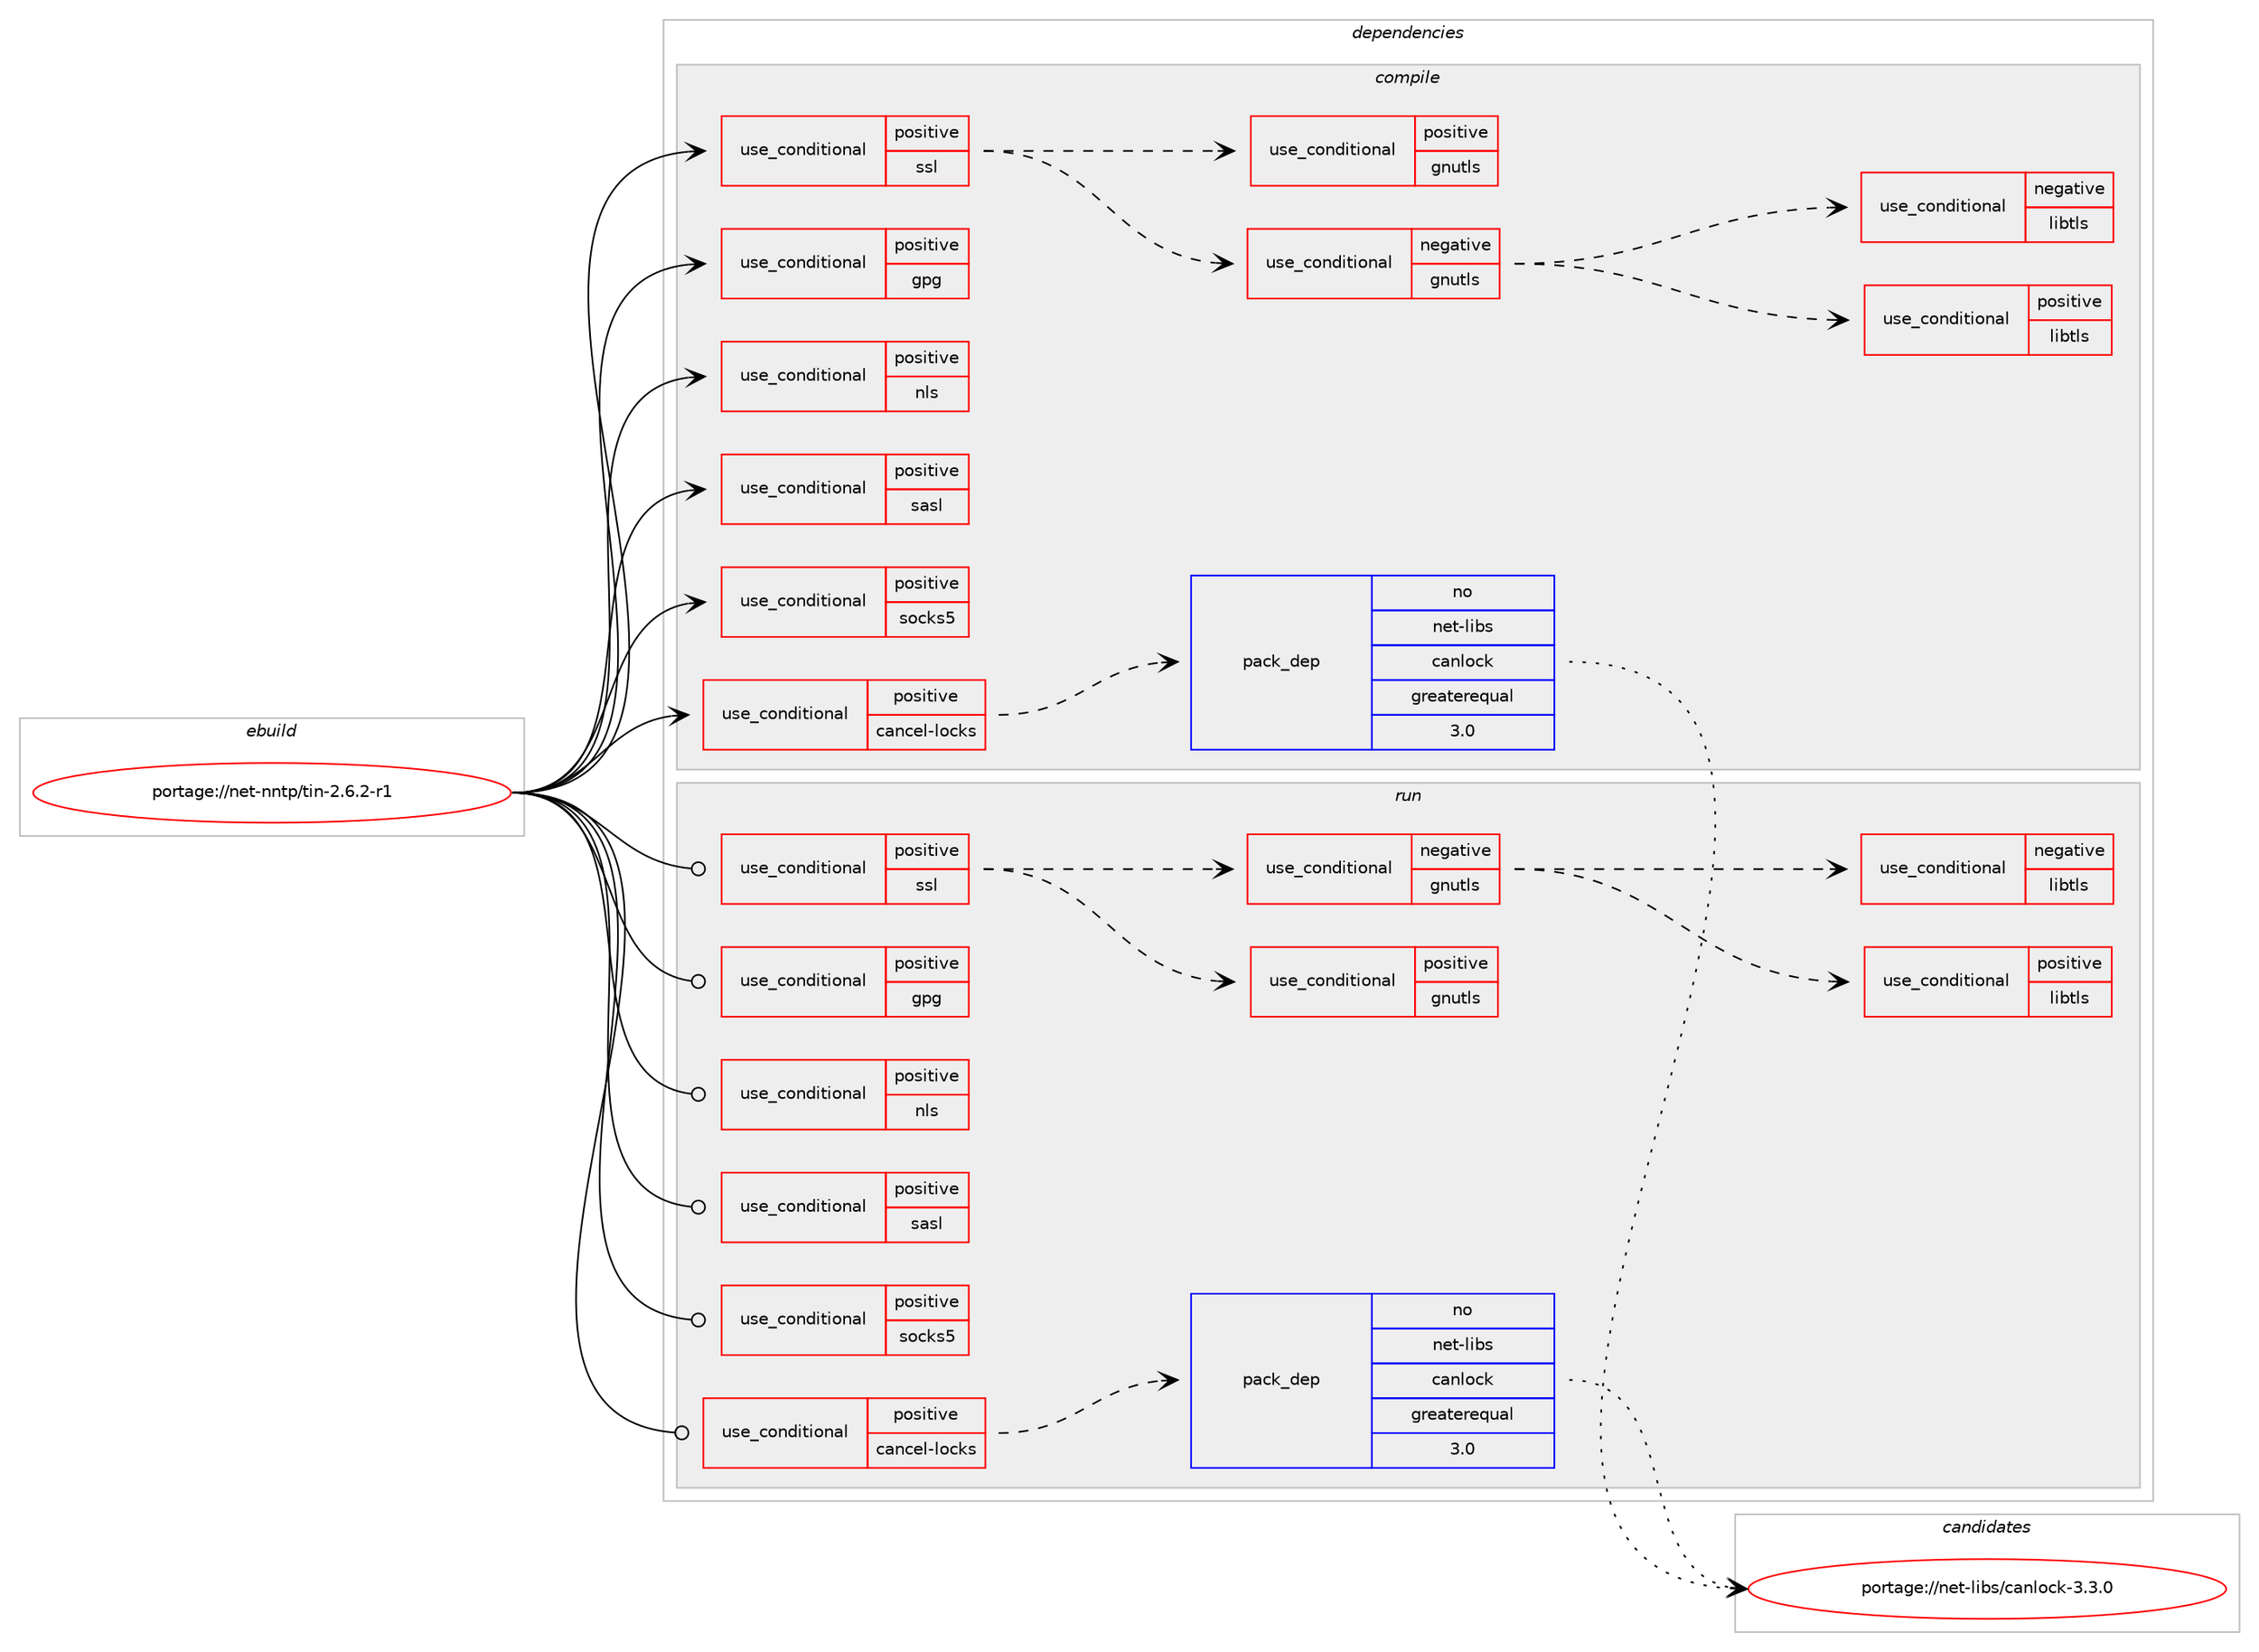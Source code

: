 digraph prolog {

# *************
# Graph options
# *************

newrank=true;
concentrate=true;
compound=true;
graph [rankdir=LR,fontname=Helvetica,fontsize=10,ranksep=1.5];#, ranksep=2.5, nodesep=0.2];
edge  [arrowhead=vee];
node  [fontname=Helvetica,fontsize=10];

# **********
# The ebuild
# **********

subgraph cluster_leftcol {
color=gray;
rank=same;
label=<<i>ebuild</i>>;
id [label="portage://net-nntp/tin-2.6.2-r1", color=red, width=4, href="../net-nntp/tin-2.6.2-r1.svg"];
}

# ****************
# The dependencies
# ****************

subgraph cluster_midcol {
color=gray;
label=<<i>dependencies</i>>;
subgraph cluster_compile {
fillcolor="#eeeeee";
style=filled;
label=<<i>compile</i>>;
subgraph cond97684 {
dependency192400 [label=<<TABLE BORDER="0" CELLBORDER="1" CELLSPACING="0" CELLPADDING="4"><TR><TD ROWSPAN="3" CELLPADDING="10">use_conditional</TD></TR><TR><TD>positive</TD></TR><TR><TD>cancel-locks</TD></TR></TABLE>>, shape=none, color=red];
subgraph pack92033 {
dependency192401 [label=<<TABLE BORDER="0" CELLBORDER="1" CELLSPACING="0" CELLPADDING="4" WIDTH="220"><TR><TD ROWSPAN="6" CELLPADDING="30">pack_dep</TD></TR><TR><TD WIDTH="110">no</TD></TR><TR><TD>net-libs</TD></TR><TR><TD>canlock</TD></TR><TR><TD>greaterequal</TD></TR><TR><TD>3.0</TD></TR></TABLE>>, shape=none, color=blue];
}
dependency192400:e -> dependency192401:w [weight=20,style="dashed",arrowhead="vee"];
}
id:e -> dependency192400:w [weight=20,style="solid",arrowhead="vee"];
subgraph cond97685 {
dependency192402 [label=<<TABLE BORDER="0" CELLBORDER="1" CELLSPACING="0" CELLPADDING="4"><TR><TD ROWSPAN="3" CELLPADDING="10">use_conditional</TD></TR><TR><TD>positive</TD></TR><TR><TD>gpg</TD></TR></TABLE>>, shape=none, color=red];
# *** BEGIN UNKNOWN DEPENDENCY TYPE (TODO) ***
# dependency192402 -> package_dependency(portage://net-nntp/tin-2.6.2-r1,install,no,app-crypt,gnupg,none,[,,],[],[])
# *** END UNKNOWN DEPENDENCY TYPE (TODO) ***

}
id:e -> dependency192402:w [weight=20,style="solid",arrowhead="vee"];
subgraph cond97686 {
dependency192403 [label=<<TABLE BORDER="0" CELLBORDER="1" CELLSPACING="0" CELLPADDING="4"><TR><TD ROWSPAN="3" CELLPADDING="10">use_conditional</TD></TR><TR><TD>positive</TD></TR><TR><TD>nls</TD></TR></TABLE>>, shape=none, color=red];
# *** BEGIN UNKNOWN DEPENDENCY TYPE (TODO) ***
# dependency192403 -> package_dependency(portage://net-nntp/tin-2.6.2-r1,install,no,virtual,libintl,none,[,,],[],[])
# *** END UNKNOWN DEPENDENCY TYPE (TODO) ***

}
id:e -> dependency192403:w [weight=20,style="solid",arrowhead="vee"];
subgraph cond97687 {
dependency192404 [label=<<TABLE BORDER="0" CELLBORDER="1" CELLSPACING="0" CELLPADDING="4"><TR><TD ROWSPAN="3" CELLPADDING="10">use_conditional</TD></TR><TR><TD>positive</TD></TR><TR><TD>sasl</TD></TR></TABLE>>, shape=none, color=red];
# *** BEGIN UNKNOWN DEPENDENCY TYPE (TODO) ***
# dependency192404 -> package_dependency(portage://net-nntp/tin-2.6.2-r1,install,no,virtual,gsasl,none,[,,],[],[])
# *** END UNKNOWN DEPENDENCY TYPE (TODO) ***

}
id:e -> dependency192404:w [weight=20,style="solid",arrowhead="vee"];
subgraph cond97688 {
dependency192405 [label=<<TABLE BORDER="0" CELLBORDER="1" CELLSPACING="0" CELLPADDING="4"><TR><TD ROWSPAN="3" CELLPADDING="10">use_conditional</TD></TR><TR><TD>positive</TD></TR><TR><TD>socks5</TD></TR></TABLE>>, shape=none, color=red];
# *** BEGIN UNKNOWN DEPENDENCY TYPE (TODO) ***
# dependency192405 -> package_dependency(portage://net-nntp/tin-2.6.2-r1,install,no,net-proxy,dante,none,[,,],[],[])
# *** END UNKNOWN DEPENDENCY TYPE (TODO) ***

}
id:e -> dependency192405:w [weight=20,style="solid",arrowhead="vee"];
subgraph cond97689 {
dependency192406 [label=<<TABLE BORDER="0" CELLBORDER="1" CELLSPACING="0" CELLPADDING="4"><TR><TD ROWSPAN="3" CELLPADDING="10">use_conditional</TD></TR><TR><TD>positive</TD></TR><TR><TD>ssl</TD></TR></TABLE>>, shape=none, color=red];
subgraph cond97690 {
dependency192407 [label=<<TABLE BORDER="0" CELLBORDER="1" CELLSPACING="0" CELLPADDING="4"><TR><TD ROWSPAN="3" CELLPADDING="10">use_conditional</TD></TR><TR><TD>positive</TD></TR><TR><TD>gnutls</TD></TR></TABLE>>, shape=none, color=red];
# *** BEGIN UNKNOWN DEPENDENCY TYPE (TODO) ***
# dependency192407 -> package_dependency(portage://net-nntp/tin-2.6.2-r1,install,no,net-libs,gnutls,none,[,,],any_same_slot,[])
# *** END UNKNOWN DEPENDENCY TYPE (TODO) ***

}
dependency192406:e -> dependency192407:w [weight=20,style="dashed",arrowhead="vee"];
subgraph cond97691 {
dependency192408 [label=<<TABLE BORDER="0" CELLBORDER="1" CELLSPACING="0" CELLPADDING="4"><TR><TD ROWSPAN="3" CELLPADDING="10">use_conditional</TD></TR><TR><TD>negative</TD></TR><TR><TD>gnutls</TD></TR></TABLE>>, shape=none, color=red];
subgraph cond97692 {
dependency192409 [label=<<TABLE BORDER="0" CELLBORDER="1" CELLSPACING="0" CELLPADDING="4"><TR><TD ROWSPAN="3" CELLPADDING="10">use_conditional</TD></TR><TR><TD>positive</TD></TR><TR><TD>libtls</TD></TR></TABLE>>, shape=none, color=red];
# *** BEGIN UNKNOWN DEPENDENCY TYPE (TODO) ***
# dependency192409 -> package_dependency(portage://net-nntp/tin-2.6.2-r1,install,no,dev-libs,libretls,none,[,,],any_same_slot,[])
# *** END UNKNOWN DEPENDENCY TYPE (TODO) ***

}
dependency192408:e -> dependency192409:w [weight=20,style="dashed",arrowhead="vee"];
subgraph cond97693 {
dependency192410 [label=<<TABLE BORDER="0" CELLBORDER="1" CELLSPACING="0" CELLPADDING="4"><TR><TD ROWSPAN="3" CELLPADDING="10">use_conditional</TD></TR><TR><TD>negative</TD></TR><TR><TD>libtls</TD></TR></TABLE>>, shape=none, color=red];
# *** BEGIN UNKNOWN DEPENDENCY TYPE (TODO) ***
# dependency192410 -> package_dependency(portage://net-nntp/tin-2.6.2-r1,install,no,dev-libs,openssl,none,[,,],any_same_slot,[])
# *** END UNKNOWN DEPENDENCY TYPE (TODO) ***

}
dependency192408:e -> dependency192410:w [weight=20,style="dashed",arrowhead="vee"];
}
dependency192406:e -> dependency192408:w [weight=20,style="dashed",arrowhead="vee"];
}
id:e -> dependency192406:w [weight=20,style="solid",arrowhead="vee"];
# *** BEGIN UNKNOWN DEPENDENCY TYPE (TODO) ***
# id -> package_dependency(portage://net-nntp/tin-2.6.2-r1,install,no,dev-libs,icu,none,[,,],any_same_slot,[])
# *** END UNKNOWN DEPENDENCY TYPE (TODO) ***

# *** BEGIN UNKNOWN DEPENDENCY TYPE (TODO) ***
# id -> package_dependency(portage://net-nntp/tin-2.6.2-r1,install,no,dev-libs,libpcre2,none,[,,],any_same_slot,[])
# *** END UNKNOWN DEPENDENCY TYPE (TODO) ***

# *** BEGIN UNKNOWN DEPENDENCY TYPE (TODO) ***
# id -> package_dependency(portage://net-nntp/tin-2.6.2-r1,install,no,dev-libs,uulib,none,[,,],[],[])
# *** END UNKNOWN DEPENDENCY TYPE (TODO) ***

# *** BEGIN UNKNOWN DEPENDENCY TYPE (TODO) ***
# id -> package_dependency(portage://net-nntp/tin-2.6.2-r1,install,no,sys-libs,ncurses,none,[,,],any_same_slot,[])
# *** END UNKNOWN DEPENDENCY TYPE (TODO) ***

# *** BEGIN UNKNOWN DEPENDENCY TYPE (TODO) ***
# id -> package_dependency(portage://net-nntp/tin-2.6.2-r1,install,no,virtual,libiconv,none,[,,],[],[])
# *** END UNKNOWN DEPENDENCY TYPE (TODO) ***

}
subgraph cluster_compileandrun {
fillcolor="#eeeeee";
style=filled;
label=<<i>compile and run</i>>;
}
subgraph cluster_run {
fillcolor="#eeeeee";
style=filled;
label=<<i>run</i>>;
subgraph cond97694 {
dependency192411 [label=<<TABLE BORDER="0" CELLBORDER="1" CELLSPACING="0" CELLPADDING="4"><TR><TD ROWSPAN="3" CELLPADDING="10">use_conditional</TD></TR><TR><TD>positive</TD></TR><TR><TD>cancel-locks</TD></TR></TABLE>>, shape=none, color=red];
subgraph pack92034 {
dependency192412 [label=<<TABLE BORDER="0" CELLBORDER="1" CELLSPACING="0" CELLPADDING="4" WIDTH="220"><TR><TD ROWSPAN="6" CELLPADDING="30">pack_dep</TD></TR><TR><TD WIDTH="110">no</TD></TR><TR><TD>net-libs</TD></TR><TR><TD>canlock</TD></TR><TR><TD>greaterequal</TD></TR><TR><TD>3.0</TD></TR></TABLE>>, shape=none, color=blue];
}
dependency192411:e -> dependency192412:w [weight=20,style="dashed",arrowhead="vee"];
}
id:e -> dependency192411:w [weight=20,style="solid",arrowhead="odot"];
subgraph cond97695 {
dependency192413 [label=<<TABLE BORDER="0" CELLBORDER="1" CELLSPACING="0" CELLPADDING="4"><TR><TD ROWSPAN="3" CELLPADDING="10">use_conditional</TD></TR><TR><TD>positive</TD></TR><TR><TD>gpg</TD></TR></TABLE>>, shape=none, color=red];
# *** BEGIN UNKNOWN DEPENDENCY TYPE (TODO) ***
# dependency192413 -> package_dependency(portage://net-nntp/tin-2.6.2-r1,run,no,app-crypt,gnupg,none,[,,],[],[])
# *** END UNKNOWN DEPENDENCY TYPE (TODO) ***

}
id:e -> dependency192413:w [weight=20,style="solid",arrowhead="odot"];
subgraph cond97696 {
dependency192414 [label=<<TABLE BORDER="0" CELLBORDER="1" CELLSPACING="0" CELLPADDING="4"><TR><TD ROWSPAN="3" CELLPADDING="10">use_conditional</TD></TR><TR><TD>positive</TD></TR><TR><TD>nls</TD></TR></TABLE>>, shape=none, color=red];
# *** BEGIN UNKNOWN DEPENDENCY TYPE (TODO) ***
# dependency192414 -> package_dependency(portage://net-nntp/tin-2.6.2-r1,run,no,virtual,libintl,none,[,,],[],[])
# *** END UNKNOWN DEPENDENCY TYPE (TODO) ***

}
id:e -> dependency192414:w [weight=20,style="solid",arrowhead="odot"];
subgraph cond97697 {
dependency192415 [label=<<TABLE BORDER="0" CELLBORDER="1" CELLSPACING="0" CELLPADDING="4"><TR><TD ROWSPAN="3" CELLPADDING="10">use_conditional</TD></TR><TR><TD>positive</TD></TR><TR><TD>sasl</TD></TR></TABLE>>, shape=none, color=red];
# *** BEGIN UNKNOWN DEPENDENCY TYPE (TODO) ***
# dependency192415 -> package_dependency(portage://net-nntp/tin-2.6.2-r1,run,no,virtual,gsasl,none,[,,],[],[])
# *** END UNKNOWN DEPENDENCY TYPE (TODO) ***

}
id:e -> dependency192415:w [weight=20,style="solid",arrowhead="odot"];
subgraph cond97698 {
dependency192416 [label=<<TABLE BORDER="0" CELLBORDER="1" CELLSPACING="0" CELLPADDING="4"><TR><TD ROWSPAN="3" CELLPADDING="10">use_conditional</TD></TR><TR><TD>positive</TD></TR><TR><TD>socks5</TD></TR></TABLE>>, shape=none, color=red];
# *** BEGIN UNKNOWN DEPENDENCY TYPE (TODO) ***
# dependency192416 -> package_dependency(portage://net-nntp/tin-2.6.2-r1,run,no,net-proxy,dante,none,[,,],[],[])
# *** END UNKNOWN DEPENDENCY TYPE (TODO) ***

}
id:e -> dependency192416:w [weight=20,style="solid",arrowhead="odot"];
subgraph cond97699 {
dependency192417 [label=<<TABLE BORDER="0" CELLBORDER="1" CELLSPACING="0" CELLPADDING="4"><TR><TD ROWSPAN="3" CELLPADDING="10">use_conditional</TD></TR><TR><TD>positive</TD></TR><TR><TD>ssl</TD></TR></TABLE>>, shape=none, color=red];
subgraph cond97700 {
dependency192418 [label=<<TABLE BORDER="0" CELLBORDER="1" CELLSPACING="0" CELLPADDING="4"><TR><TD ROWSPAN="3" CELLPADDING="10">use_conditional</TD></TR><TR><TD>positive</TD></TR><TR><TD>gnutls</TD></TR></TABLE>>, shape=none, color=red];
# *** BEGIN UNKNOWN DEPENDENCY TYPE (TODO) ***
# dependency192418 -> package_dependency(portage://net-nntp/tin-2.6.2-r1,run,no,net-libs,gnutls,none,[,,],any_same_slot,[])
# *** END UNKNOWN DEPENDENCY TYPE (TODO) ***

}
dependency192417:e -> dependency192418:w [weight=20,style="dashed",arrowhead="vee"];
subgraph cond97701 {
dependency192419 [label=<<TABLE BORDER="0" CELLBORDER="1" CELLSPACING="0" CELLPADDING="4"><TR><TD ROWSPAN="3" CELLPADDING="10">use_conditional</TD></TR><TR><TD>negative</TD></TR><TR><TD>gnutls</TD></TR></TABLE>>, shape=none, color=red];
subgraph cond97702 {
dependency192420 [label=<<TABLE BORDER="0" CELLBORDER="1" CELLSPACING="0" CELLPADDING="4"><TR><TD ROWSPAN="3" CELLPADDING="10">use_conditional</TD></TR><TR><TD>positive</TD></TR><TR><TD>libtls</TD></TR></TABLE>>, shape=none, color=red];
# *** BEGIN UNKNOWN DEPENDENCY TYPE (TODO) ***
# dependency192420 -> package_dependency(portage://net-nntp/tin-2.6.2-r1,run,no,dev-libs,libretls,none,[,,],any_same_slot,[])
# *** END UNKNOWN DEPENDENCY TYPE (TODO) ***

}
dependency192419:e -> dependency192420:w [weight=20,style="dashed",arrowhead="vee"];
subgraph cond97703 {
dependency192421 [label=<<TABLE BORDER="0" CELLBORDER="1" CELLSPACING="0" CELLPADDING="4"><TR><TD ROWSPAN="3" CELLPADDING="10">use_conditional</TD></TR><TR><TD>negative</TD></TR><TR><TD>libtls</TD></TR></TABLE>>, shape=none, color=red];
# *** BEGIN UNKNOWN DEPENDENCY TYPE (TODO) ***
# dependency192421 -> package_dependency(portage://net-nntp/tin-2.6.2-r1,run,no,dev-libs,openssl,none,[,,],any_same_slot,[])
# *** END UNKNOWN DEPENDENCY TYPE (TODO) ***

}
dependency192419:e -> dependency192421:w [weight=20,style="dashed",arrowhead="vee"];
}
dependency192417:e -> dependency192419:w [weight=20,style="dashed",arrowhead="vee"];
}
id:e -> dependency192417:w [weight=20,style="solid",arrowhead="odot"];
# *** BEGIN UNKNOWN DEPENDENCY TYPE (TODO) ***
# id -> package_dependency(portage://net-nntp/tin-2.6.2-r1,run,no,dev-libs,icu,none,[,,],any_same_slot,[])
# *** END UNKNOWN DEPENDENCY TYPE (TODO) ***

# *** BEGIN UNKNOWN DEPENDENCY TYPE (TODO) ***
# id -> package_dependency(portage://net-nntp/tin-2.6.2-r1,run,no,dev-libs,libpcre2,none,[,,],any_same_slot,[])
# *** END UNKNOWN DEPENDENCY TYPE (TODO) ***

# *** BEGIN UNKNOWN DEPENDENCY TYPE (TODO) ***
# id -> package_dependency(portage://net-nntp/tin-2.6.2-r1,run,no,dev-libs,uulib,none,[,,],[],[])
# *** END UNKNOWN DEPENDENCY TYPE (TODO) ***

# *** BEGIN UNKNOWN DEPENDENCY TYPE (TODO) ***
# id -> package_dependency(portage://net-nntp/tin-2.6.2-r1,run,no,sys-libs,ncurses,none,[,,],any_same_slot,[])
# *** END UNKNOWN DEPENDENCY TYPE (TODO) ***

# *** BEGIN UNKNOWN DEPENDENCY TYPE (TODO) ***
# id -> package_dependency(portage://net-nntp/tin-2.6.2-r1,run,no,virtual,libiconv,none,[,,],[],[])
# *** END UNKNOWN DEPENDENCY TYPE (TODO) ***

}
}

# **************
# The candidates
# **************

subgraph cluster_choices {
rank=same;
color=gray;
label=<<i>candidates</i>>;

subgraph choice92033 {
color=black;
nodesep=1;
choice110101116451081059811547999711010811199107455146514648 [label="portage://net-libs/canlock-3.3.0", color=red, width=4,href="../net-libs/canlock-3.3.0.svg"];
dependency192401:e -> choice110101116451081059811547999711010811199107455146514648:w [style=dotted,weight="100"];
}
subgraph choice92034 {
color=black;
nodesep=1;
choice110101116451081059811547999711010811199107455146514648 [label="portage://net-libs/canlock-3.3.0", color=red, width=4,href="../net-libs/canlock-3.3.0.svg"];
dependency192412:e -> choice110101116451081059811547999711010811199107455146514648:w [style=dotted,weight="100"];
}
}

}
